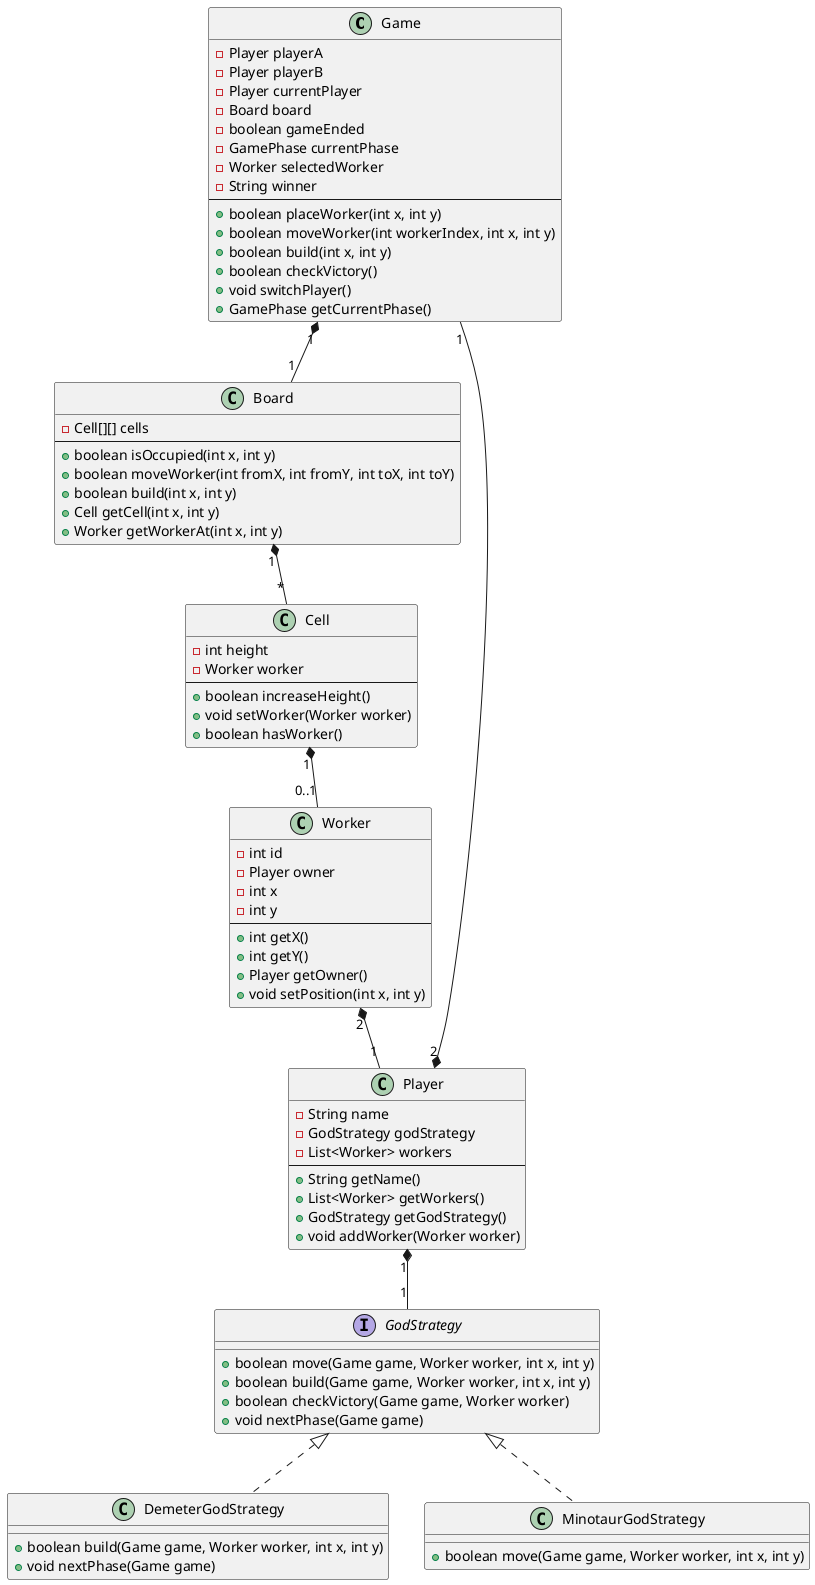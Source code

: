 
@startuml
!define RECTANGLE class
!define INTERFACE interface

RECTANGLE Game {
  - Player playerA
  - Player playerB
  - Player currentPlayer
  - Board board
  - boolean gameEnded
  - GamePhase currentPhase
  - Worker selectedWorker
  - String winner
  --
  + boolean placeWorker(int x, int y)
  + boolean moveWorker(int workerIndex, int x, int y)
  + boolean build(int x, int y)
  + boolean checkVictory()
  + void switchPlayer()
  + GamePhase getCurrentPhase()
}

RECTANGLE Player {
  - String name
  - GodStrategy godStrategy
  - List<Worker> workers
  --
  + String getName()
  + List<Worker> getWorkers()
  + GodStrategy getGodStrategy()
  + void addWorker(Worker worker)
}

RECTANGLE Worker {
  - int id
  - Player owner
  - int x
  - int y
  --
  + int getX()
  + int getY()
  + Player getOwner()
  + void setPosition(int x, int y)
}

RECTANGLE Board {
  - Cell[][] cells
  --
  + boolean isOccupied(int x, int y)
  + boolean moveWorker(int fromX, int fromY, int toX, int toY)
  + boolean build(int x, int y)
  + Cell getCell(int x, int y)
  + Worker getWorkerAt(int x, int y)
}

RECTANGLE Cell {
  - int height
  - Worker worker
  --
  + boolean increaseHeight()
  + void setWorker(Worker worker)
  + boolean hasWorker()
}

INTERFACE GodStrategy {
  + boolean move(Game game, Worker worker, int x, int y)
  + boolean build(Game game, Worker worker, int x, int y)
  + boolean checkVictory(Game game, Worker worker)
  + void nextPhase(Game game)
}

RECTANGLE DemeterGodStrategy {
  + boolean build(Game game, Worker worker, int x, int y)
  + void nextPhase(Game game)
}

RECTANGLE MinotaurGodStrategy {
  + boolean move(Game game, Worker worker, int x, int y)
}

GodStrategy <|.. DemeterGodStrategy
GodStrategy <|.. MinotaurGodStrategy
Player "2" *-- "1" Game
Worker "2" *-- "1" Player
Board "1" *-- "*" Cell
Cell "1" *-- "0..1" Worker
Game "1" *-- "1" Board
Player "1" *-- "1" GodStrategy

@enduml

